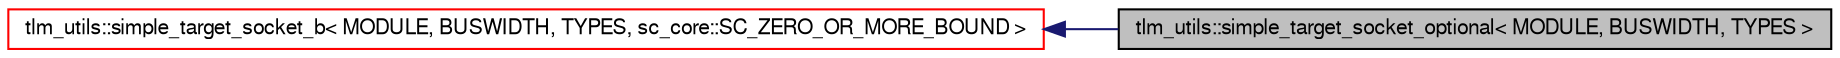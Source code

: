 digraph G
{
  edge [fontname="FreeSans",fontsize="10",labelfontname="FreeSans",labelfontsize="10"];
  node [fontname="FreeSans",fontsize="10",shape=record];
  rankdir=LR;
  Node1 [label="tlm_utils::simple_target_socket_optional\< MODULE, BUSWIDTH, TYPES \>",height=0.2,width=0.4,color="black", fillcolor="grey75", style="filled" fontcolor="black"];
  Node2 -> Node1 [dir=back,color="midnightblue",fontsize="10",style="solid",fontname="FreeSans"];
  Node2 [label="tlm_utils::simple_target_socket_b\< MODULE, BUSWIDTH, TYPES, sc_core::SC_ZERO_OR_MORE_BOUND \>",height=0.2,width=0.4,color="red", fillcolor="white", style="filled",URL="$a00045.html"];
}
